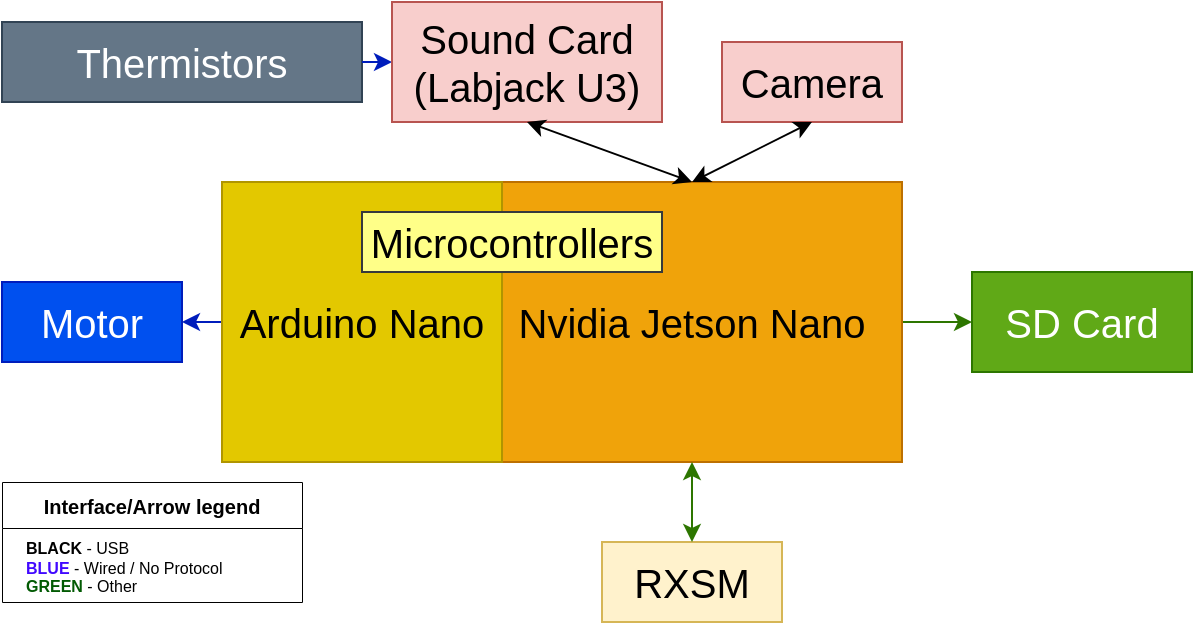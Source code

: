 <mxfile version="22.0.3" type="device">
  <diagram name="Page-1" id="mU4iH4EkpXWHBf1g7v1E">
    <mxGraphModel dx="989" dy="582" grid="1" gridSize="10" guides="1" tooltips="1" connect="1" arrows="1" fold="1" page="1" pageScale="1" pageWidth="1600" pageHeight="1200" math="0" shadow="0">
      <root>
        <mxCell id="0" />
        <mxCell id="1" parent="0" />
        <mxCell id="0D3TFCyI8cRWbyXOFq5x-3" value="" style="rounded=0;orthogonalLoop=1;jettySize=auto;html=1;fillColor=#60a917;strokeColor=#2D7600;" edge="1" parent="1" source="0D3TFCyI8cRWbyXOFq5x-1" target="0D3TFCyI8cRWbyXOFq5x-2">
          <mxGeometry relative="1" as="geometry" />
        </mxCell>
        <mxCell id="0D3TFCyI8cRWbyXOFq5x-5" value="" style="rounded=0;orthogonalLoop=1;jettySize=auto;html=1;fillColor=#0050ef;strokeColor=#001DBC;entryX=1;entryY=0.5;entryDx=0;entryDy=0;exitX=0;exitY=0.5;exitDx=0;exitDy=0;" edge="1" parent="1" source="0D3TFCyI8cRWbyXOFq5x-21" target="0D3TFCyI8cRWbyXOFq5x-4">
          <mxGeometry relative="1" as="geometry" />
        </mxCell>
        <mxCell id="0D3TFCyI8cRWbyXOFq5x-1" value="&lt;font style=&quot;font-size: 20px;&quot;&gt;Nvidia Jetson Nano&lt;/font&gt;" style="rounded=0;whiteSpace=wrap;html=1;fillColor=#f0a30a;strokeColor=#BD7000;fontColor=#000000;" vertex="1" parent="1">
          <mxGeometry x="740" y="320" width="210" height="140" as="geometry" />
        </mxCell>
        <mxCell id="0D3TFCyI8cRWbyXOFq5x-2" value="&lt;font style=&quot;font-size: 20px;&quot;&gt;SD Card&lt;/font&gt;" style="rounded=0;whiteSpace=wrap;html=1;fillColor=#60a917;strokeColor=#2D7600;fontColor=#ffffff;" vertex="1" parent="1">
          <mxGeometry x="985" y="365" width="110" height="50" as="geometry" />
        </mxCell>
        <mxCell id="0D3TFCyI8cRWbyXOFq5x-4" value="&lt;font style=&quot;font-size: 20px;&quot;&gt;Motor&lt;/font&gt;" style="rounded=0;whiteSpace=wrap;html=1;fillColor=#0050ef;strokeColor=#001DBC;fontColor=#ffffff;" vertex="1" parent="1">
          <mxGeometry x="500" y="370" width="90" height="40" as="geometry" />
        </mxCell>
        <mxCell id="0D3TFCyI8cRWbyXOFq5x-6" value="&lt;span style=&quot;font-size: 20px;&quot;&gt;RXSM&lt;/span&gt;" style="rounded=0;whiteSpace=wrap;html=1;fillColor=#fff2cc;strokeColor=#d6b656;" vertex="1" parent="1">
          <mxGeometry x="800" y="500" width="90" height="40" as="geometry" />
        </mxCell>
        <mxCell id="0D3TFCyI8cRWbyXOFq5x-8" value="" style="endArrow=classic;startArrow=classic;html=1;rounded=0;entryX=0.5;entryY=1;entryDx=0;entryDy=0;exitX=0.5;exitY=0;exitDx=0;exitDy=0;fillColor=#60a917;strokeColor=#2D7600;" edge="1" parent="1" source="0D3TFCyI8cRWbyXOFq5x-6" target="0D3TFCyI8cRWbyXOFq5x-1">
          <mxGeometry width="50" height="50" relative="1" as="geometry">
            <mxPoint x="650" y="520" as="sourcePoint" />
            <mxPoint x="700" y="470" as="targetPoint" />
          </mxGeometry>
        </mxCell>
        <mxCell id="0D3TFCyI8cRWbyXOFq5x-10" value="&lt;span style=&quot;font-size: 20px;&quot;&gt;Thermistors&lt;/span&gt;" style="rounded=0;whiteSpace=wrap;html=1;fillColor=#647687;strokeColor=#314354;fontColor=#ffffff;" vertex="1" parent="1">
          <mxGeometry x="500" y="240" width="180" height="40" as="geometry" />
        </mxCell>
        <mxCell id="0D3TFCyI8cRWbyXOFq5x-16" value="" style="rounded=0;orthogonalLoop=1;jettySize=auto;html=1;fillColor=#0050ef;strokeColor=#001DBC;exitX=1;exitY=0.5;exitDx=0;exitDy=0;entryX=0;entryY=0.5;entryDx=0;entryDy=0;edgeStyle=orthogonalEdgeStyle;" edge="1" parent="1" source="0D3TFCyI8cRWbyXOFq5x-10" target="0D3TFCyI8cRWbyXOFq5x-18">
          <mxGeometry relative="1" as="geometry">
            <mxPoint x="950" y="510" as="sourcePoint" />
            <mxPoint x="855" y="470" as="targetPoint" />
          </mxGeometry>
        </mxCell>
        <mxCell id="0D3TFCyI8cRWbyXOFq5x-17" value="&lt;font style=&quot;font-size: 20px;&quot;&gt;Camera&lt;br&gt;&lt;/font&gt;" style="rounded=0;whiteSpace=wrap;html=1;fillColor=#f8cecc;strokeColor=#b85450;" vertex="1" parent="1">
          <mxGeometry x="860" y="250" width="90" height="40" as="geometry" />
        </mxCell>
        <mxCell id="0D3TFCyI8cRWbyXOFq5x-18" value="&lt;font style=&quot;font-size: 20px;&quot;&gt;Sound Card (Labjack U3)&lt;br&gt;&lt;/font&gt;" style="rounded=0;whiteSpace=wrap;html=1;fillColor=#f8cecc;strokeColor=#b85450;" vertex="1" parent="1">
          <mxGeometry x="695" y="230" width="135" height="60" as="geometry" />
        </mxCell>
        <mxCell id="0D3TFCyI8cRWbyXOFq5x-19" value="" style="endArrow=classic;startArrow=classic;html=1;rounded=0;entryX=0.5;entryY=1;entryDx=0;entryDy=0;exitX=0.5;exitY=0;exitDx=0;exitDy=0;" edge="1" parent="1" source="0D3TFCyI8cRWbyXOFq5x-1" target="0D3TFCyI8cRWbyXOFq5x-18">
          <mxGeometry width="50" height="50" relative="1" as="geometry">
            <mxPoint x="630" y="290" as="sourcePoint" />
            <mxPoint x="680" y="240" as="targetPoint" />
          </mxGeometry>
        </mxCell>
        <mxCell id="0D3TFCyI8cRWbyXOFq5x-20" value="" style="endArrow=classic;startArrow=classic;html=1;rounded=0;entryX=0.5;entryY=1;entryDx=0;entryDy=0;exitX=0.5;exitY=0;exitDx=0;exitDy=0;" edge="1" parent="1" source="0D3TFCyI8cRWbyXOFq5x-1" target="0D3TFCyI8cRWbyXOFq5x-17">
          <mxGeometry width="50" height="50" relative="1" as="geometry">
            <mxPoint x="855" y="330" as="sourcePoint" />
            <mxPoint x="928" y="280" as="targetPoint" />
          </mxGeometry>
        </mxCell>
        <mxCell id="0D3TFCyI8cRWbyXOFq5x-21" value="&lt;font style=&quot;font-size: 20px;&quot;&gt;Arduino Nano&lt;/font&gt;" style="rounded=0;whiteSpace=wrap;html=1;fillColor=#e3c800;strokeColor=#B09500;fontColor=#000000;" vertex="1" parent="1">
          <mxGeometry x="610" y="320" width="140" height="140" as="geometry" />
        </mxCell>
        <mxCell id="0D3TFCyI8cRWbyXOFq5x-22" value="Microcontrollers" style="text;html=1;align=center;verticalAlign=middle;whiteSpace=wrap;rounded=0;fontSize=20;fillColor=#ffff88;strokeColor=#36393d;" vertex="1" parent="1">
          <mxGeometry x="680" y="335" width="150" height="30" as="geometry" />
        </mxCell>
        <mxCell id="0D3TFCyI8cRWbyXOFq5x-23" value="Interface/Arrow legend" style="swimlane;whiteSpace=wrap;html=1;fontSize=10;strokeWidth=0.5;" vertex="1" parent="1">
          <mxGeometry x="500" y="470" width="150" height="60" as="geometry">
            <mxRectangle x="500" y="470" width="150" height="30" as="alternateBounds" />
          </mxGeometry>
        </mxCell>
        <mxCell id="0D3TFCyI8cRWbyXOFq5x-24" value="&lt;b&gt;BLACK &lt;/b&gt;- USB&lt;br style=&quot;font-size: 8px;&quot;&gt;&lt;b&gt;&lt;font color=&quot;#4108ff&quot;&gt;BLUE &lt;/font&gt;&lt;/b&gt;- Wired / No Protocol&lt;br style=&quot;font-size: 8px;&quot;&gt;&lt;b&gt;&lt;font color=&quot;#025a03&quot;&gt;GREEN &lt;/font&gt;&lt;/b&gt;- Other" style="text;html=1;align=left;verticalAlign=middle;resizable=0;points=[];autosize=1;strokeColor=none;fillColor=none;fontSize=8;" vertex="1" parent="0D3TFCyI8cRWbyXOFq5x-23">
          <mxGeometry x="10" y="23" width="120" height="40" as="geometry" />
        </mxCell>
      </root>
    </mxGraphModel>
  </diagram>
</mxfile>
